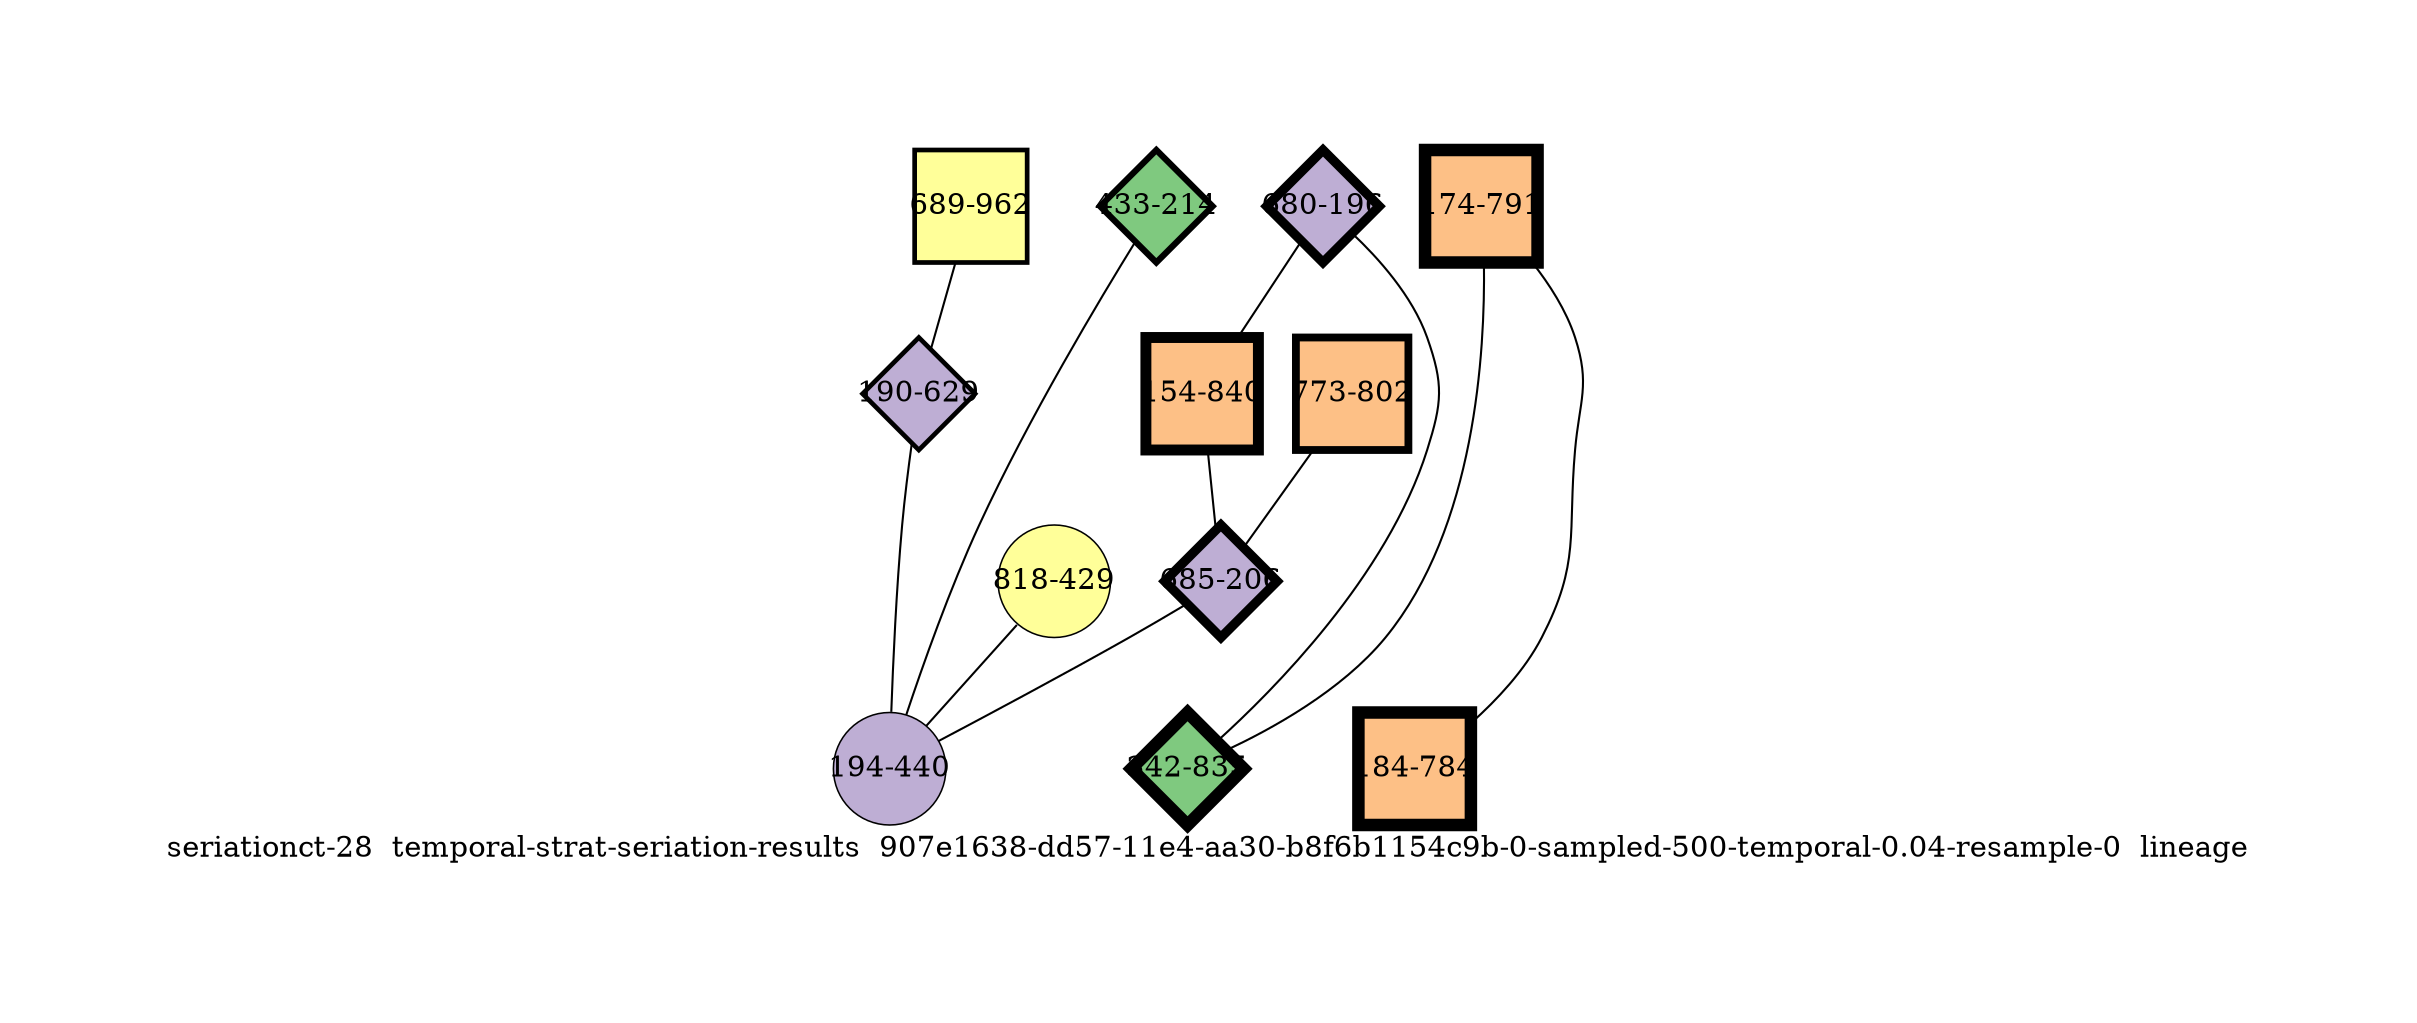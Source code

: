 strict graph "seriationct-28  temporal-strat-seriation-results  907e1638-dd57-11e4-aa30-b8f6b1154c9b-0-sampled-500-temporal-0.04-resample-0  lineage" {
labelloc=b;
ratio=auto;
pad="1.0";
label="seriationct-28  temporal-strat-seriation-results  907e1638-dd57-11e4-aa30-b8f6b1154c9b-0-sampled-500-temporal-0.04-resample-0  lineage";
node [width="0.75", style=filled, fixedsize=true, height="0.75", shape=circle, label=""];
0 [xCoordinate="962.0", appears_in_slice=3, yCoordinate="689.0", colorscheme=accent8, lineage_id=1, short_label="689-962", label="689-962", shape=square, cluster_id=3, fillcolor=4, size="500.0", id=0, penwidth="2.25"];
1 [xCoordinate="196.0", appears_in_slice=6, yCoordinate="680.0", colorscheme=accent8, lineage_id=2, short_label="680-196", label="680-196", shape=diamond, cluster_id=1, fillcolor=2, size="500.0", id=4, penwidth="4.5"];
2 [xCoordinate="214.0", appears_in_slice=4, yCoordinate="433.0", colorscheme=accent8, lineage_id=2, short_label="433-214", label="433-214", shape=diamond, cluster_id=0, fillcolor=1, size="500.0", id=2, penwidth="3.0"];
3 [xCoordinate="791.0", appears_in_slice=8, yCoordinate="174.0", colorscheme=accent8, lineage_id=1, short_label="174-791", label="174-791", shape=square, cluster_id=2, fillcolor=3, size="500.0", id=3, penwidth="6.0"];
4 [xCoordinate="840.0", appears_in_slice=7, yCoordinate="154.0", colorscheme=accent8, lineage_id=1, short_label="154-840", label="154-840", shape=square, cluster_id=2, fillcolor=3, size="500.0", id=7, penwidth="5.25"];
5 [xCoordinate="802.0", appears_in_slice=5, yCoordinate="773.0", colorscheme=accent8, lineage_id=1, short_label="773-802", label="773-802", shape=square, cluster_id=2, fillcolor=3, size="500.0", id=5, penwidth="3.75"];
6 [xCoordinate="429.0", appears_in_slice=1, yCoordinate="818.0", colorscheme=accent8, lineage_id=0, short_label="818-429", label="818-429", shape=circle, cluster_id=3, fillcolor=4, size="500.0", id=6, penwidth="0.75"];
7 [xCoordinate="629.0", appears_in_slice=3, yCoordinate="190.0", colorscheme=accent8, lineage_id=2, short_label="190-629", label="190-629", shape=diamond, cluster_id=1, fillcolor=2, size="500.0", id=8, penwidth="2.25"];
8 [xCoordinate="206.0", appears_in_slice=6, yCoordinate="685.0", colorscheme=accent8, lineage_id=2, short_label="685-206", label="685-206", shape=diamond, cluster_id=1, fillcolor=2, size="500.0", id=9, penwidth="4.5"];
9 [xCoordinate="835.0", appears_in_slice=8, yCoordinate="342.0", colorscheme=accent8, lineage_id=2, short_label="342-835", label="342-835", shape=diamond, cluster_id=0, fillcolor=1, size="500.0", id=10, penwidth="6.0"];
10 [xCoordinate="784.0", appears_in_slice=8, yCoordinate="184.0", colorscheme=accent8, lineage_id=1, short_label="184-784", label="184-784", shape=square, cluster_id=2, fillcolor=3, size="500.0", id=11, penwidth="6.0"];
11 [xCoordinate="440.0", appears_in_slice=1, yCoordinate="194.0", colorscheme=accent8, lineage_id=0, short_label="194-440", label="194-440", shape=circle, cluster_id=1, fillcolor=2, size="500.0", id=1, penwidth="0.75"];
0 -- 7  [inverseweight="14.9940035976", weight="0.0666933280021"];
1 -- 9  [inverseweight="3.57398232833", weight="0.27979992852"];
1 -- 4  [inverseweight="3.37084609552", weight="0.296661423175"];
2 -- 11  [inverseweight="1.839702987", weight="0.543566003352"];
3 -- 9  [inverseweight="20.480798013", weight="0.0488262224629"];
3 -- 10  [inverseweight="27.0369035218", weight="0.0369864840178"];
4 -- 8  [inverseweight="3.05686066079", weight="0.327133000475"];
5 -- 8  [inverseweight="2.94576688147", weight="0.33947017542"];
6 -- 11  [inverseweight="1.59590543542", weight="0.62660354292"];
7 -- 11  [inverseweight="2.02686787455", weight="0.493372070551"];
8 -- 11  [inverseweight="1.87776293099", weight="0.532548589332"];
}

